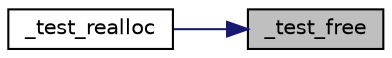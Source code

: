 digraph "_test_free"
{
 // LATEX_PDF_SIZE
  edge [fontname="Helvetica",fontsize="10",labelfontname="Helvetica",labelfontsize="10"];
  node [fontname="Helvetica",fontsize="10",shape=record];
  rankdir="RL";
  Node1 [label="_test_free",height=0.2,width=0.4,color="black", fillcolor="grey75", style="filled", fontcolor="black",tooltip=" "];
  Node1 -> Node2 [dir="back",color="midnightblue",fontsize="10",style="solid",fontname="Helvetica"];
  Node2 [label="_test_realloc",height=0.2,width=0.4,color="black", fillcolor="white", style="filled",URL="$group__cmocka.html#gaa329fa627c139f67e6a78ee3840baaac",tooltip=" "];
}
